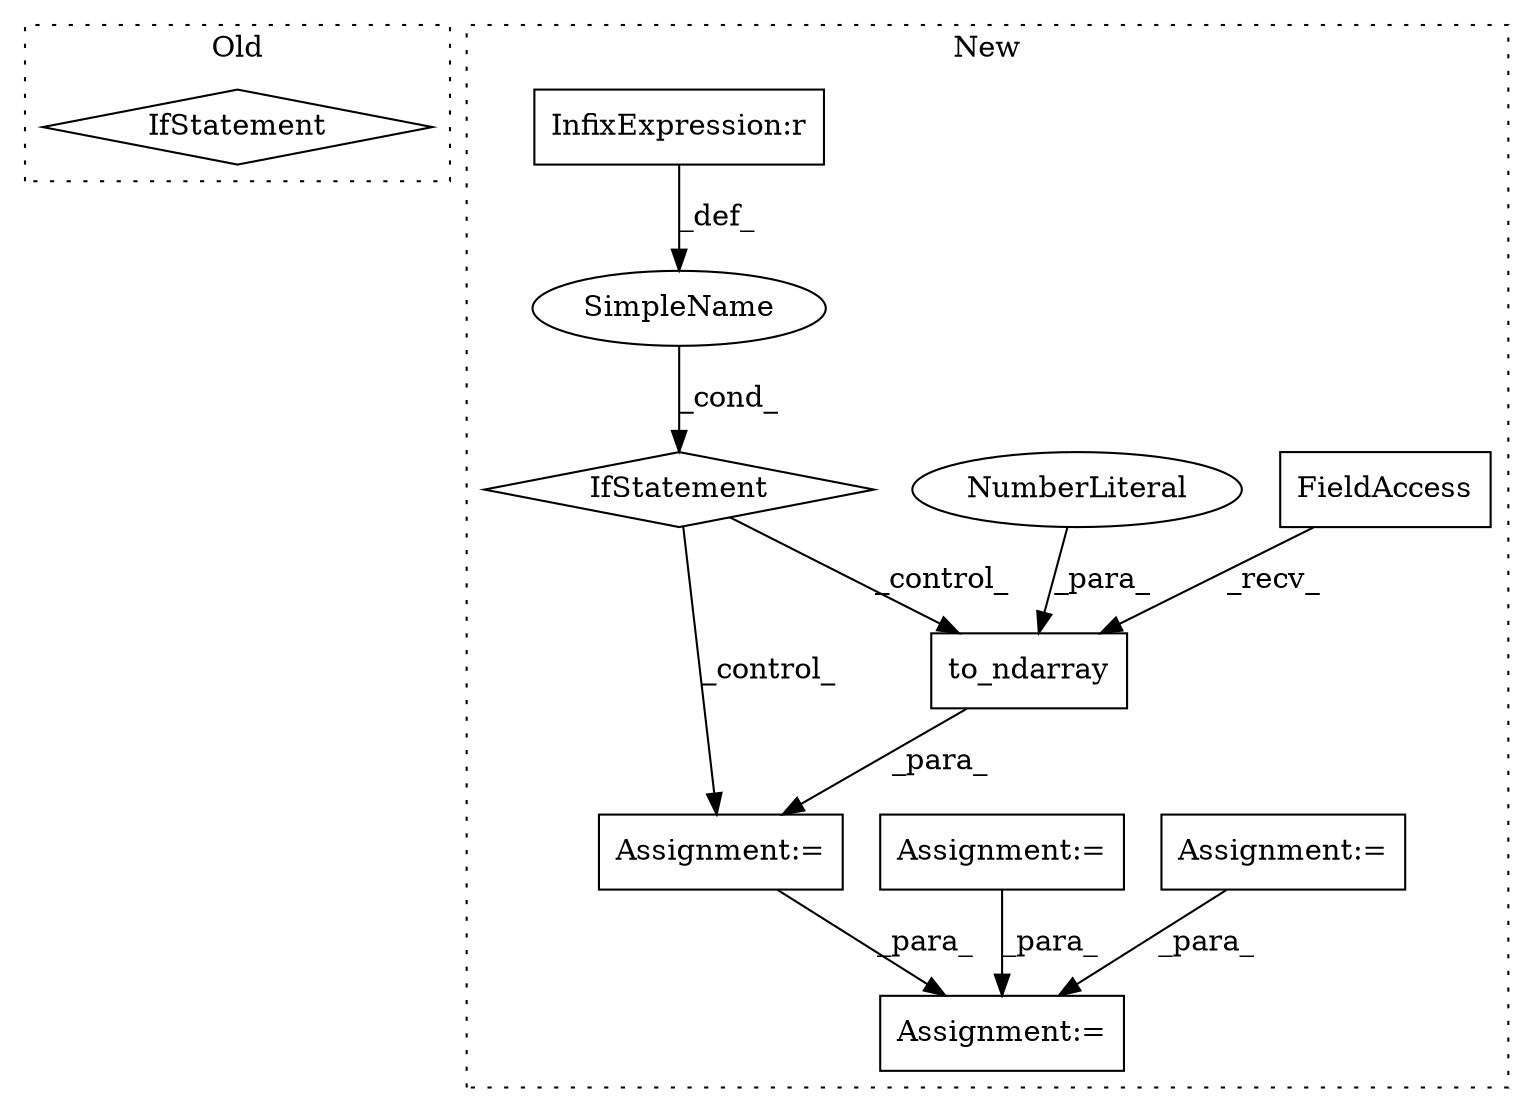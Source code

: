 digraph G {
subgraph cluster0 {
1 [label="IfStatement" a="25" s="9523,9591" l="4,2" shape="diamond"];
label = "Old";
style="dotted";
}
subgraph cluster1 {
2 [label="to_ndarray" a="32" s="8960,8977" l="11,1" shape="box"];
3 [label="FieldAccess" a="22" s="8942" l="9" shape="box"];
4 [label="NumberLiteral" a="34" s="8976" l="1" shape="ellipse"];
5 [label="Assignment:=" a="7" s="8941" l="1" shape="box"];
6 [label="Assignment:=" a="7" s="10527" l="2" shape="box"];
7 [label="Assignment:=" a="7" s="9171" l="1" shape="box"];
8 [label="Assignment:=" a="7" s="9111" l="1" shape="box"];
9 [label="IfStatement" a="25" s="8901,8927" l="4,2" shape="diamond"];
10 [label="SimpleName" a="42" s="" l="" shape="ellipse"];
11 [label="InfixExpression:r" a="27" s="8915" l="4" shape="box"];
label = "New";
style="dotted";
}
2 -> 5 [label="_para_"];
3 -> 2 [label="_recv_"];
4 -> 2 [label="_para_"];
5 -> 6 [label="_para_"];
7 -> 6 [label="_para_"];
8 -> 6 [label="_para_"];
9 -> 5 [label="_control_"];
9 -> 2 [label="_control_"];
10 -> 9 [label="_cond_"];
11 -> 10 [label="_def_"];
}